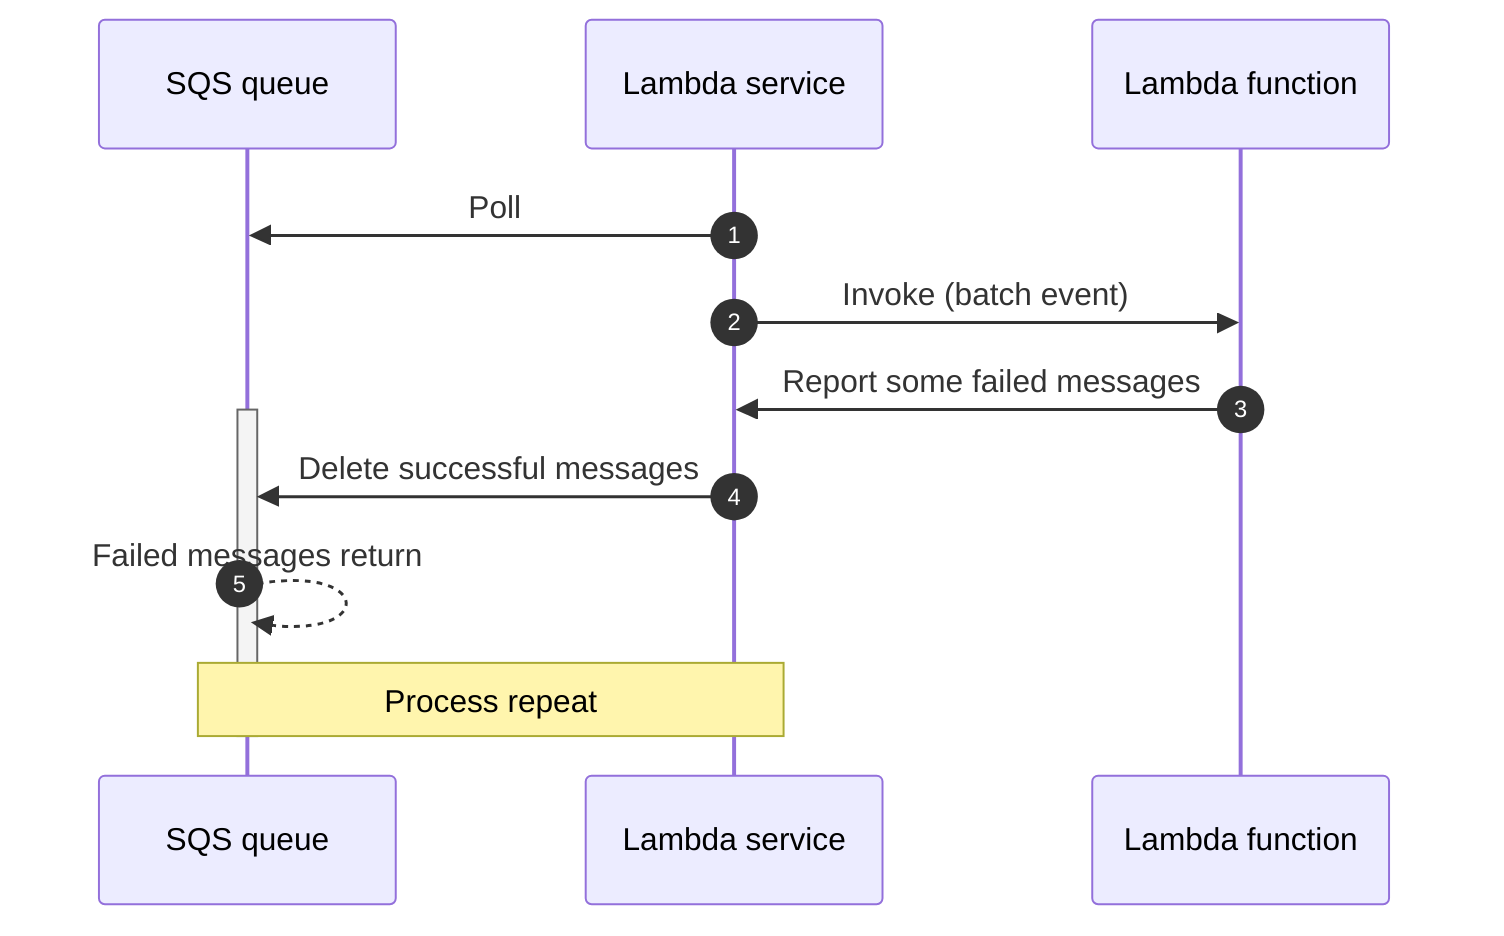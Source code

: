 sequenceDiagram
    autonumber
    participant SQS queue
    participant Lambda service
    participant Lambda function
    Lambda service->>SQS queue: Poll
    Lambda service->>Lambda function: Invoke (batch event)
    Lambda function->>Lambda service: Report some failed messages
    activate SQS queue
    Lambda service->>SQS queue: Delete successful messages
    SQS queue-->>SQS queue: Failed messages return
    Note over SQS queue,Lambda service: Process repeat
    deactivate SQS queue